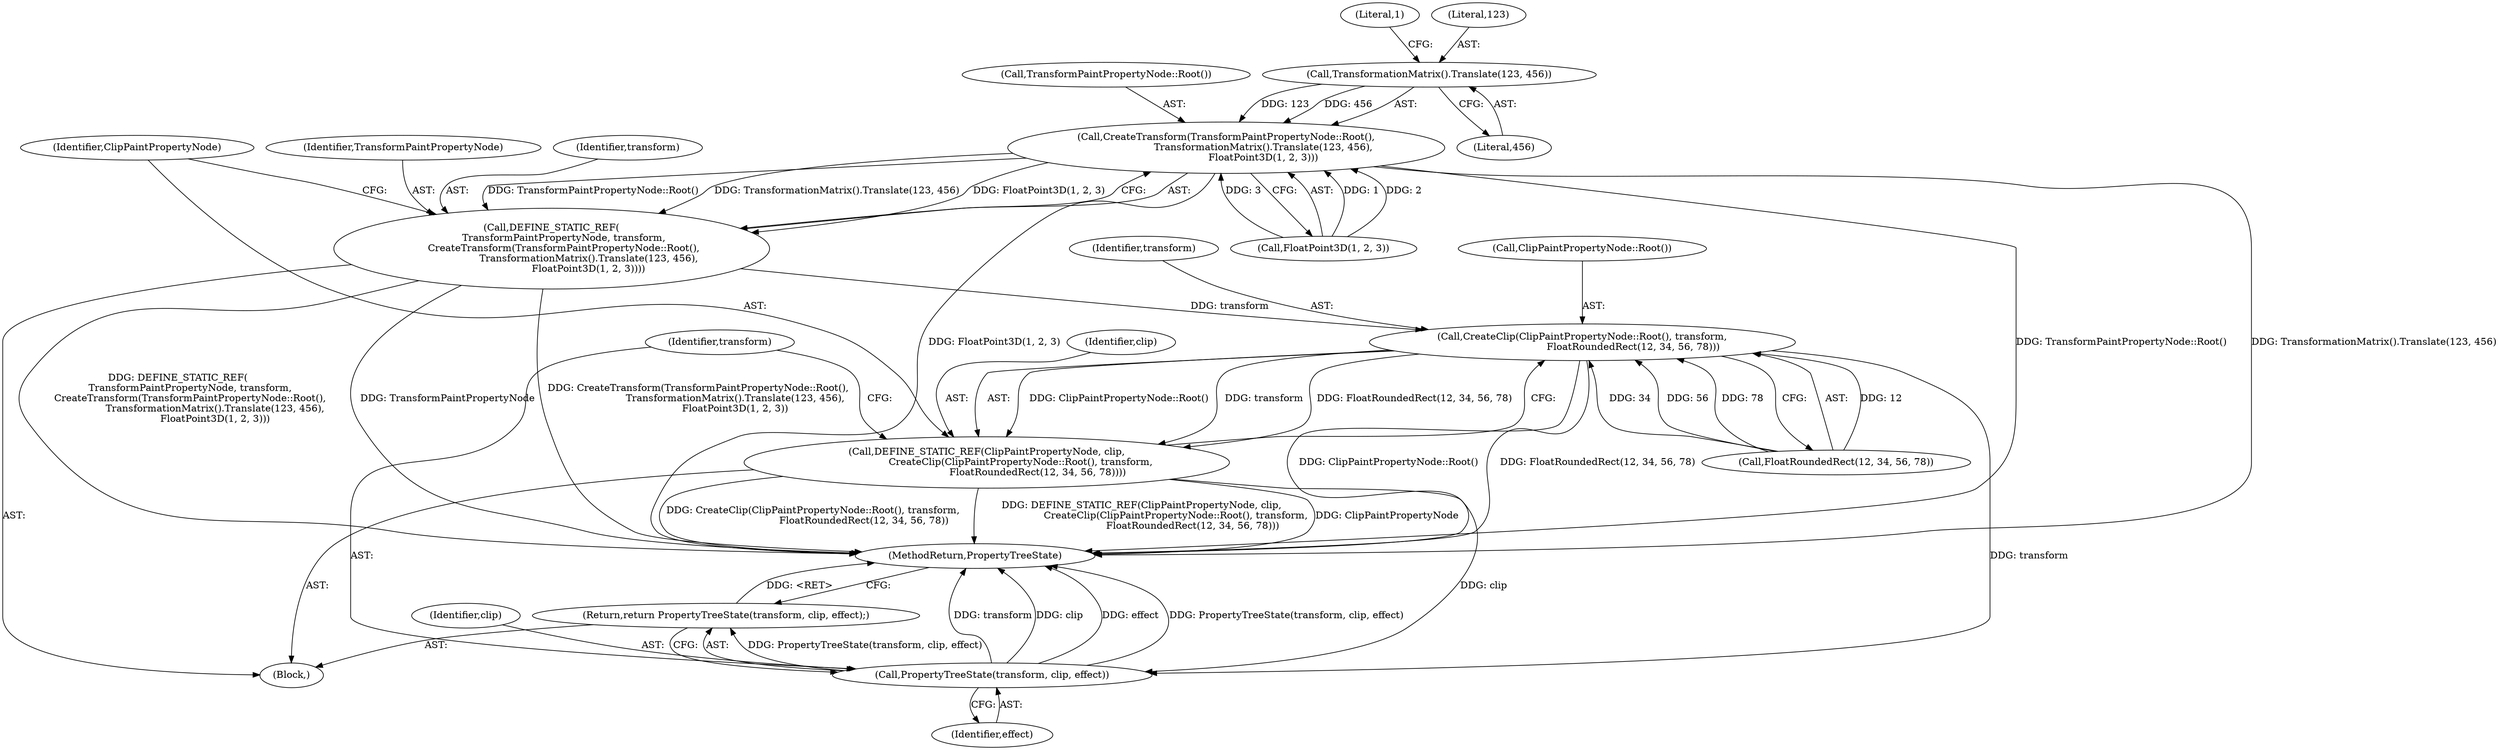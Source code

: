digraph "1_Chrome_f911e11e7f6b5c0d6f5ee694a9871de6619889f7_18@del" {
"1000107" [label="(Call,TransformationMatrix().Translate(123, 456))"];
"1000105" [label="(Call,CreateTransform(TransformPaintPropertyNode::Root(),\n                        TransformationMatrix().Translate(123, 456),\n                        FloatPoint3D(1, 2, 3)))"];
"1000102" [label="(Call,DEFINE_STATIC_REF(\n        TransformPaintPropertyNode, transform,\n        CreateTransform(TransformPaintPropertyNode::Root(),\n                        TransformationMatrix().Translate(123, 456),\n                        FloatPoint3D(1, 2, 3))))"];
"1000117" [label="(Call,CreateClip(ClipPaintPropertyNode::Root(), transform,\n                                 FloatRoundedRect(12, 34, 56, 78)))"];
"1000114" [label="(Call,DEFINE_STATIC_REF(ClipPaintPropertyNode, clip,\n                      CreateClip(ClipPaintPropertyNode::Root(), transform,\n                                 FloatRoundedRect(12, 34, 56, 78))))"];
"1000127" [label="(Call,PropertyTreeState(transform, clip, effect))"];
"1000126" [label="(Return,return PropertyTreeState(transform, clip, effect);)"];
"1000105" [label="(Call,CreateTransform(TransformPaintPropertyNode::Root(),\n                        TransformationMatrix().Translate(123, 456),\n                        FloatPoint3D(1, 2, 3)))"];
"1000127" [label="(Call,PropertyTreeState(transform, clip, effect))"];
"1000126" [label="(Return,return PropertyTreeState(transform, clip, effect);)"];
"1000103" [label="(Identifier,TransformPaintPropertyNode)"];
"1000104" [label="(Identifier,transform)"];
"1000129" [label="(Identifier,clip)"];
"1000111" [label="(Literal,1)"];
"1000110" [label="(Call,FloatPoint3D(1, 2, 3))"];
"1000116" [label="(Identifier,clip)"];
"1000115" [label="(Identifier,ClipPaintPropertyNode)"];
"1000117" [label="(Call,CreateClip(ClipPaintPropertyNode::Root(), transform,\n                                 FloatRoundedRect(12, 34, 56, 78)))"];
"1000107" [label="(Call,TransformationMatrix().Translate(123, 456))"];
"1000106" [label="(Call,TransformPaintPropertyNode::Root())"];
"1000108" [label="(Literal,123)"];
"1000119" [label="(Identifier,transform)"];
"1000101" [label="(Block,)"];
"1000131" [label="(MethodReturn,PropertyTreeState)"];
"1000102" [label="(Call,DEFINE_STATIC_REF(\n        TransformPaintPropertyNode, transform,\n        CreateTransform(TransformPaintPropertyNode::Root(),\n                        TransformationMatrix().Translate(123, 456),\n                        FloatPoint3D(1, 2, 3))))"];
"1000120" [label="(Call,FloatRoundedRect(12, 34, 56, 78))"];
"1000118" [label="(Call,ClipPaintPropertyNode::Root())"];
"1000114" [label="(Call,DEFINE_STATIC_REF(ClipPaintPropertyNode, clip,\n                      CreateClip(ClipPaintPropertyNode::Root(), transform,\n                                 FloatRoundedRect(12, 34, 56, 78))))"];
"1000128" [label="(Identifier,transform)"];
"1000109" [label="(Literal,456)"];
"1000130" [label="(Identifier,effect)"];
"1000107" -> "1000105"  [label="AST: "];
"1000107" -> "1000109"  [label="CFG: "];
"1000108" -> "1000107"  [label="AST: "];
"1000109" -> "1000107"  [label="AST: "];
"1000111" -> "1000107"  [label="CFG: "];
"1000107" -> "1000105"  [label="DDG: 123"];
"1000107" -> "1000105"  [label="DDG: 456"];
"1000105" -> "1000102"  [label="AST: "];
"1000105" -> "1000110"  [label="CFG: "];
"1000106" -> "1000105"  [label="AST: "];
"1000110" -> "1000105"  [label="AST: "];
"1000102" -> "1000105"  [label="CFG: "];
"1000105" -> "1000131"  [label="DDG: TransformationMatrix().Translate(123, 456)"];
"1000105" -> "1000131"  [label="DDG: TransformPaintPropertyNode::Root()"];
"1000105" -> "1000131"  [label="DDG: FloatPoint3D(1, 2, 3)"];
"1000105" -> "1000102"  [label="DDG: TransformPaintPropertyNode::Root()"];
"1000105" -> "1000102"  [label="DDG: TransformationMatrix().Translate(123, 456)"];
"1000105" -> "1000102"  [label="DDG: FloatPoint3D(1, 2, 3)"];
"1000110" -> "1000105"  [label="DDG: 1"];
"1000110" -> "1000105"  [label="DDG: 2"];
"1000110" -> "1000105"  [label="DDG: 3"];
"1000102" -> "1000101"  [label="AST: "];
"1000103" -> "1000102"  [label="AST: "];
"1000104" -> "1000102"  [label="AST: "];
"1000115" -> "1000102"  [label="CFG: "];
"1000102" -> "1000131"  [label="DDG: CreateTransform(TransformPaintPropertyNode::Root(),\n                        TransformationMatrix().Translate(123, 456),\n                        FloatPoint3D(1, 2, 3))"];
"1000102" -> "1000131"  [label="DDG: DEFINE_STATIC_REF(\n        TransformPaintPropertyNode, transform,\n        CreateTransform(TransformPaintPropertyNode::Root(),\n                        TransformationMatrix().Translate(123, 456),\n                        FloatPoint3D(1, 2, 3)))"];
"1000102" -> "1000131"  [label="DDG: TransformPaintPropertyNode"];
"1000102" -> "1000117"  [label="DDG: transform"];
"1000117" -> "1000114"  [label="AST: "];
"1000117" -> "1000120"  [label="CFG: "];
"1000118" -> "1000117"  [label="AST: "];
"1000119" -> "1000117"  [label="AST: "];
"1000120" -> "1000117"  [label="AST: "];
"1000114" -> "1000117"  [label="CFG: "];
"1000117" -> "1000131"  [label="DDG: ClipPaintPropertyNode::Root()"];
"1000117" -> "1000131"  [label="DDG: FloatRoundedRect(12, 34, 56, 78)"];
"1000117" -> "1000114"  [label="DDG: ClipPaintPropertyNode::Root()"];
"1000117" -> "1000114"  [label="DDG: transform"];
"1000117" -> "1000114"  [label="DDG: FloatRoundedRect(12, 34, 56, 78)"];
"1000120" -> "1000117"  [label="DDG: 12"];
"1000120" -> "1000117"  [label="DDG: 34"];
"1000120" -> "1000117"  [label="DDG: 56"];
"1000120" -> "1000117"  [label="DDG: 78"];
"1000117" -> "1000127"  [label="DDG: transform"];
"1000114" -> "1000101"  [label="AST: "];
"1000115" -> "1000114"  [label="AST: "];
"1000116" -> "1000114"  [label="AST: "];
"1000128" -> "1000114"  [label="CFG: "];
"1000114" -> "1000131"  [label="DDG: CreateClip(ClipPaintPropertyNode::Root(), transform,\n                                 FloatRoundedRect(12, 34, 56, 78))"];
"1000114" -> "1000131"  [label="DDG: DEFINE_STATIC_REF(ClipPaintPropertyNode, clip,\n                      CreateClip(ClipPaintPropertyNode::Root(), transform,\n                                 FloatRoundedRect(12, 34, 56, 78)))"];
"1000114" -> "1000131"  [label="DDG: ClipPaintPropertyNode"];
"1000114" -> "1000127"  [label="DDG: clip"];
"1000127" -> "1000126"  [label="AST: "];
"1000127" -> "1000130"  [label="CFG: "];
"1000128" -> "1000127"  [label="AST: "];
"1000129" -> "1000127"  [label="AST: "];
"1000130" -> "1000127"  [label="AST: "];
"1000126" -> "1000127"  [label="CFG: "];
"1000127" -> "1000131"  [label="DDG: effect"];
"1000127" -> "1000131"  [label="DDG: PropertyTreeState(transform, clip, effect)"];
"1000127" -> "1000131"  [label="DDG: transform"];
"1000127" -> "1000131"  [label="DDG: clip"];
"1000127" -> "1000126"  [label="DDG: PropertyTreeState(transform, clip, effect)"];
"1000126" -> "1000101"  [label="AST: "];
"1000131" -> "1000126"  [label="CFG: "];
"1000126" -> "1000131"  [label="DDG: <RET>"];
}
